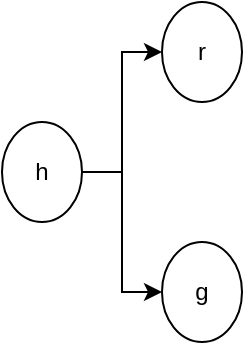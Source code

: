 <mxfile version="24.0.4" type="device">
  <diagram id="XSatzom1_nx8gPyAClSu" name="Страница — 1">
    <mxGraphModel dx="656" dy="354" grid="1" gridSize="10" guides="1" tooltips="1" connect="1" arrows="1" fold="1" page="1" pageScale="1" pageWidth="827" pageHeight="1169" math="0" shadow="0">
      <root>
        <mxCell id="0" />
        <mxCell id="1" parent="0" />
        <mxCell id="lGFxfpjj-9nTzFYBoIne-5" style="edgeStyle=orthogonalEdgeStyle;rounded=0;orthogonalLoop=1;jettySize=auto;html=1;entryX=0;entryY=0.5;entryDx=0;entryDy=0;" edge="1" parent="1" source="lGFxfpjj-9nTzFYBoIne-1" target="lGFxfpjj-9nTzFYBoIne-4">
          <mxGeometry relative="1" as="geometry" />
        </mxCell>
        <mxCell id="lGFxfpjj-9nTzFYBoIne-6" style="edgeStyle=orthogonalEdgeStyle;rounded=0;orthogonalLoop=1;jettySize=auto;html=1;exitX=1;exitY=0.5;exitDx=0;exitDy=0;entryX=0;entryY=0.5;entryDx=0;entryDy=0;" edge="1" parent="1" source="lGFxfpjj-9nTzFYBoIne-1" target="lGFxfpjj-9nTzFYBoIne-3">
          <mxGeometry relative="1" as="geometry" />
        </mxCell>
        <mxCell id="lGFxfpjj-9nTzFYBoIne-1" value="h" style="ellipse;whiteSpace=wrap;html=1;" vertex="1" parent="1">
          <mxGeometry x="170" y="210" width="40" height="50" as="geometry" />
        </mxCell>
        <mxCell id="lGFxfpjj-9nTzFYBoIne-3" value="g" style="ellipse;whiteSpace=wrap;html=1;" vertex="1" parent="1">
          <mxGeometry x="250" y="270" width="40" height="50" as="geometry" />
        </mxCell>
        <mxCell id="lGFxfpjj-9nTzFYBoIne-4" value="r" style="ellipse;whiteSpace=wrap;html=1;" vertex="1" parent="1">
          <mxGeometry x="250" y="150" width="40" height="50" as="geometry" />
        </mxCell>
      </root>
    </mxGraphModel>
  </diagram>
</mxfile>
